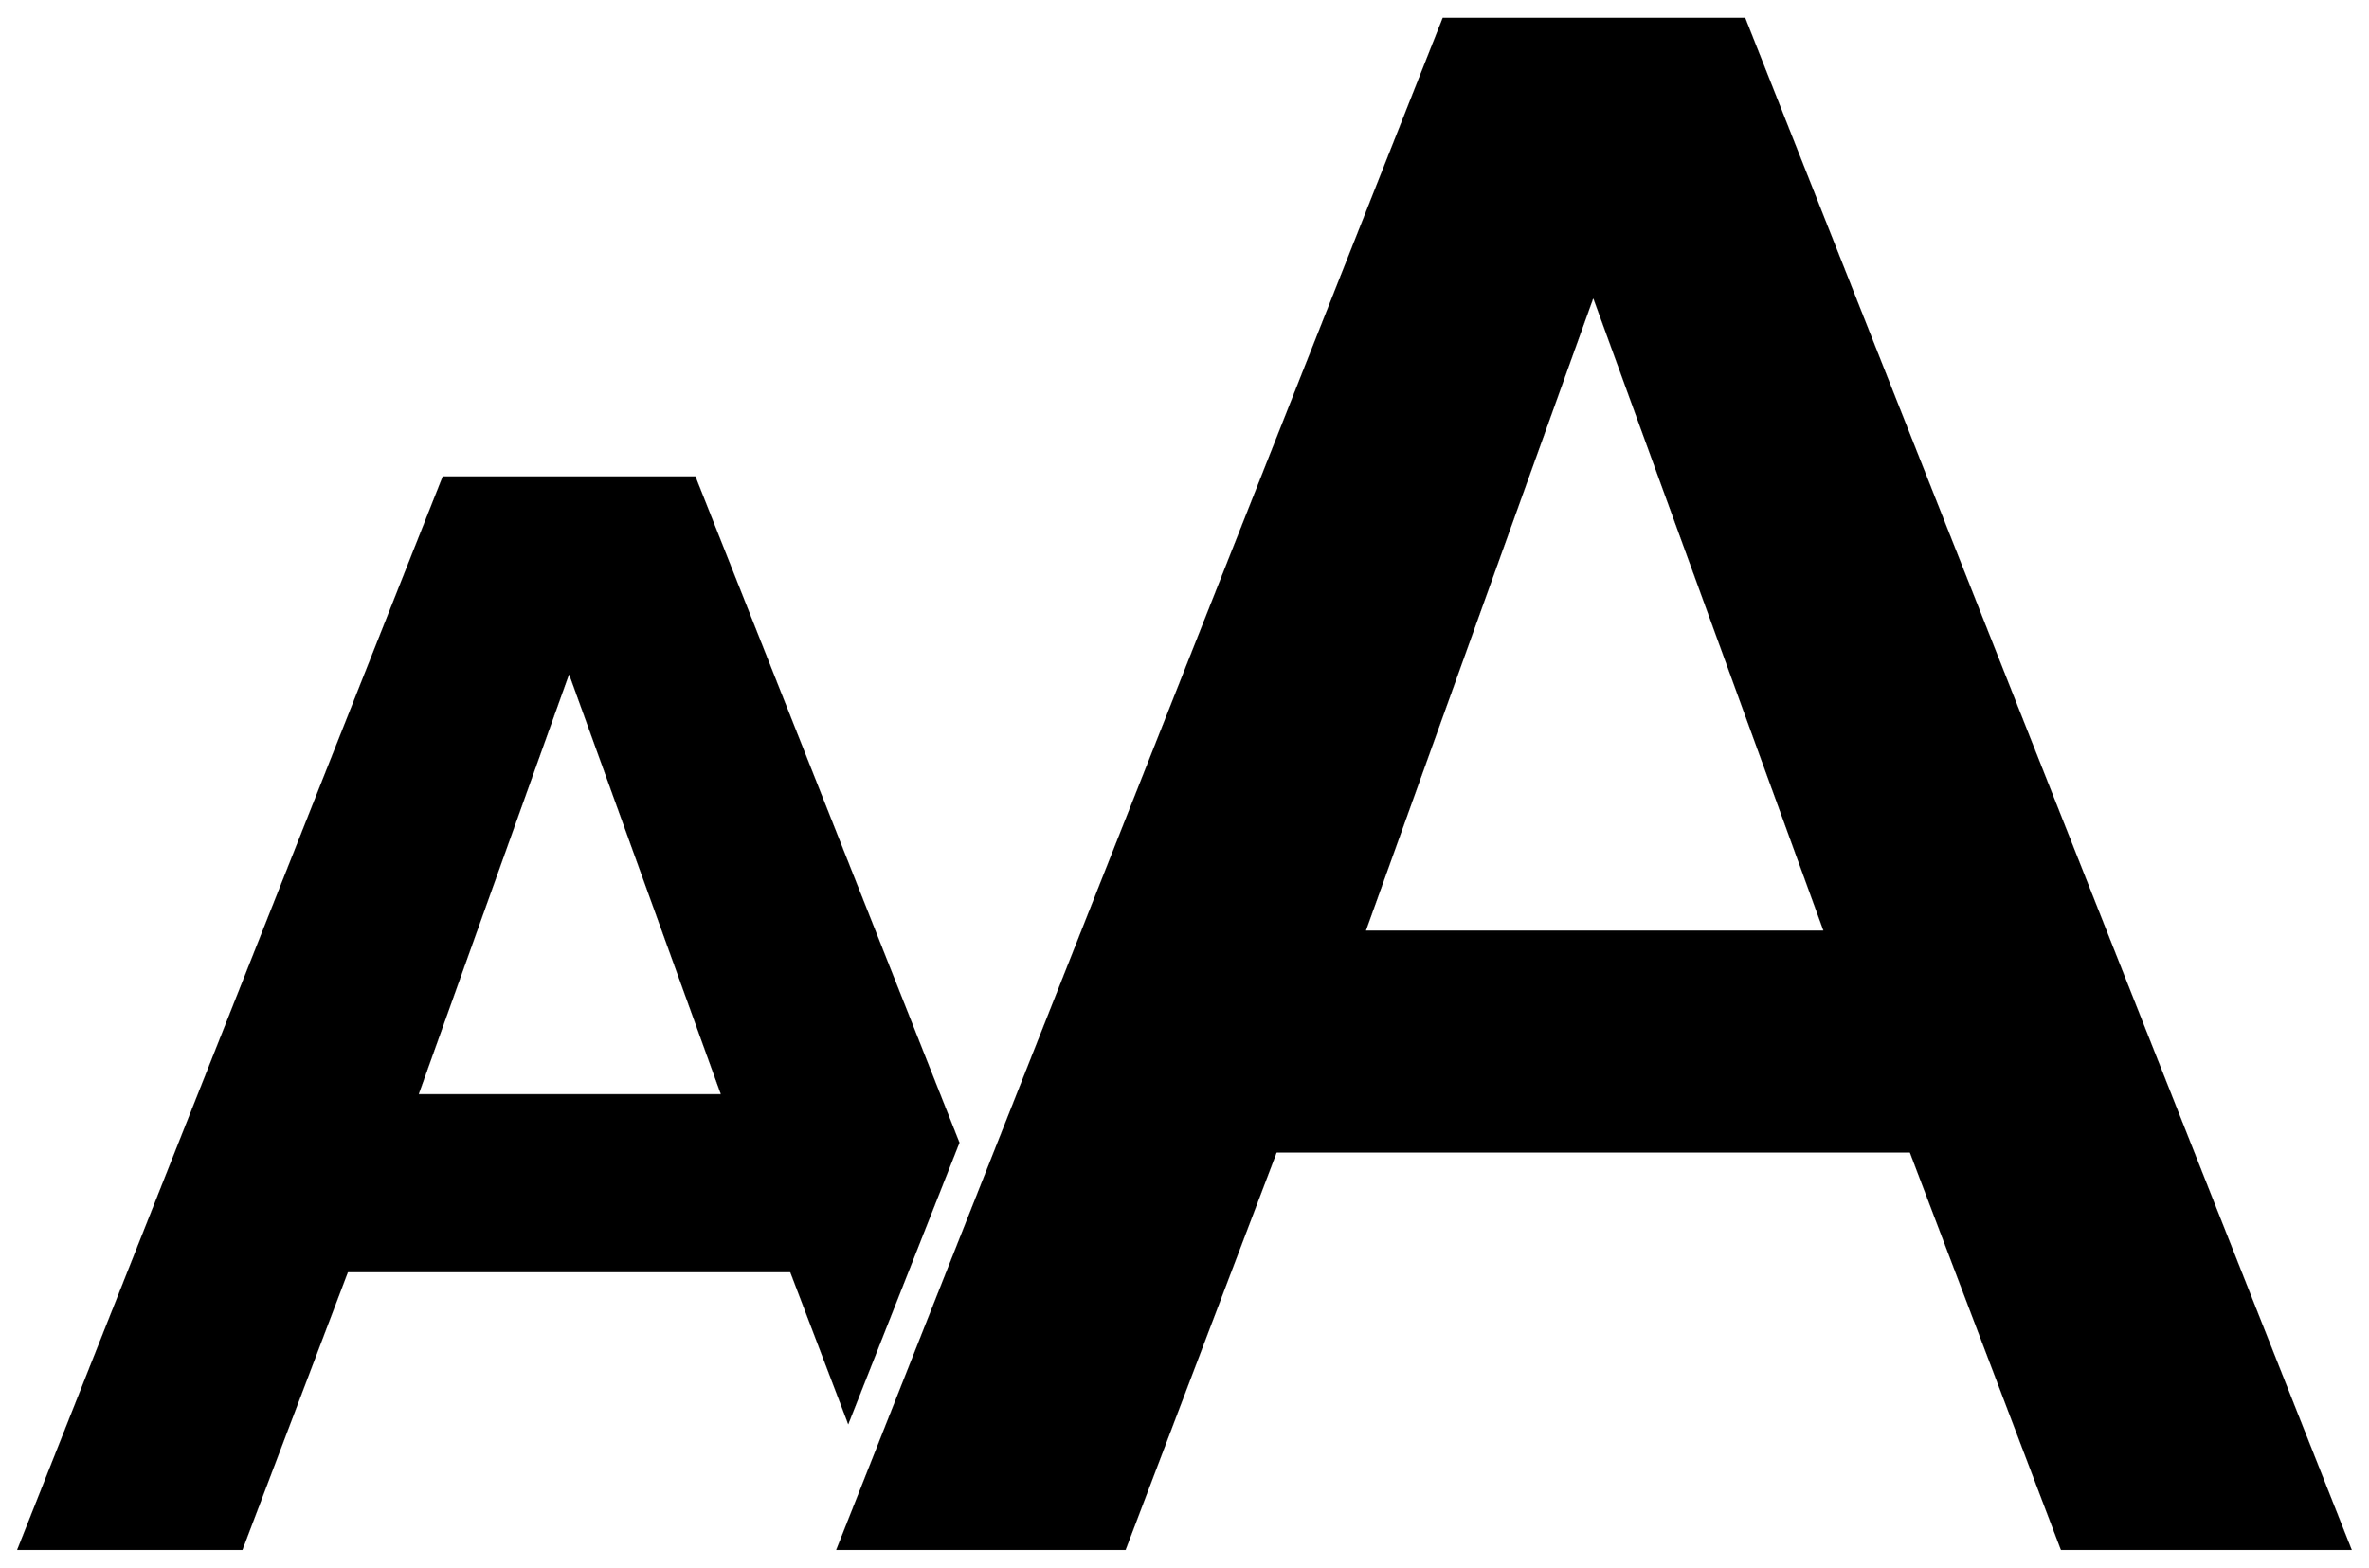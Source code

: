 


\begin{tikzpicture}[y=0.80pt, x=0.80pt, yscale=-1.0, xscale=1.0, inner sep=0pt, outer sep=0pt]
\begin{scope}[shift={(100.0,1661.0)},nonzero rule]
  \path[draw=.,fill=.,line width=1.600pt] (1837.0,0.0) --
    (1635.0,0.0) -- (1529.0,-279.0) -- (1083.0,-279.0) --
    (977.0,0.0) -- (776.0,0.0) -- (1201.0,-1074.0) --
    (1412.0,-1074.0) -- (1837.0,0.0) -- cycle(860.0,-285.0) --
    (783.0,-90.0) -- (743.0,-195.0) -- (431.0,-195.0) --
    (357.0,0.0) -- (201.0,0.0) -- (499.0,-752.0) --
    (675.0,-752.0) -- (860.0,-285.0) -- cycle(1469.0,-433.0) --
    (1306.0,-881.0) -- (1145.0,-433.0) -- (1469.0,-433.0) --
    cycle(695.0,-318.0) -- (587.0,-617.0) -- (480.0,-318.0) --
    (695.0,-318.0) -- cycle;
\end{scope}

\end{tikzpicture}

